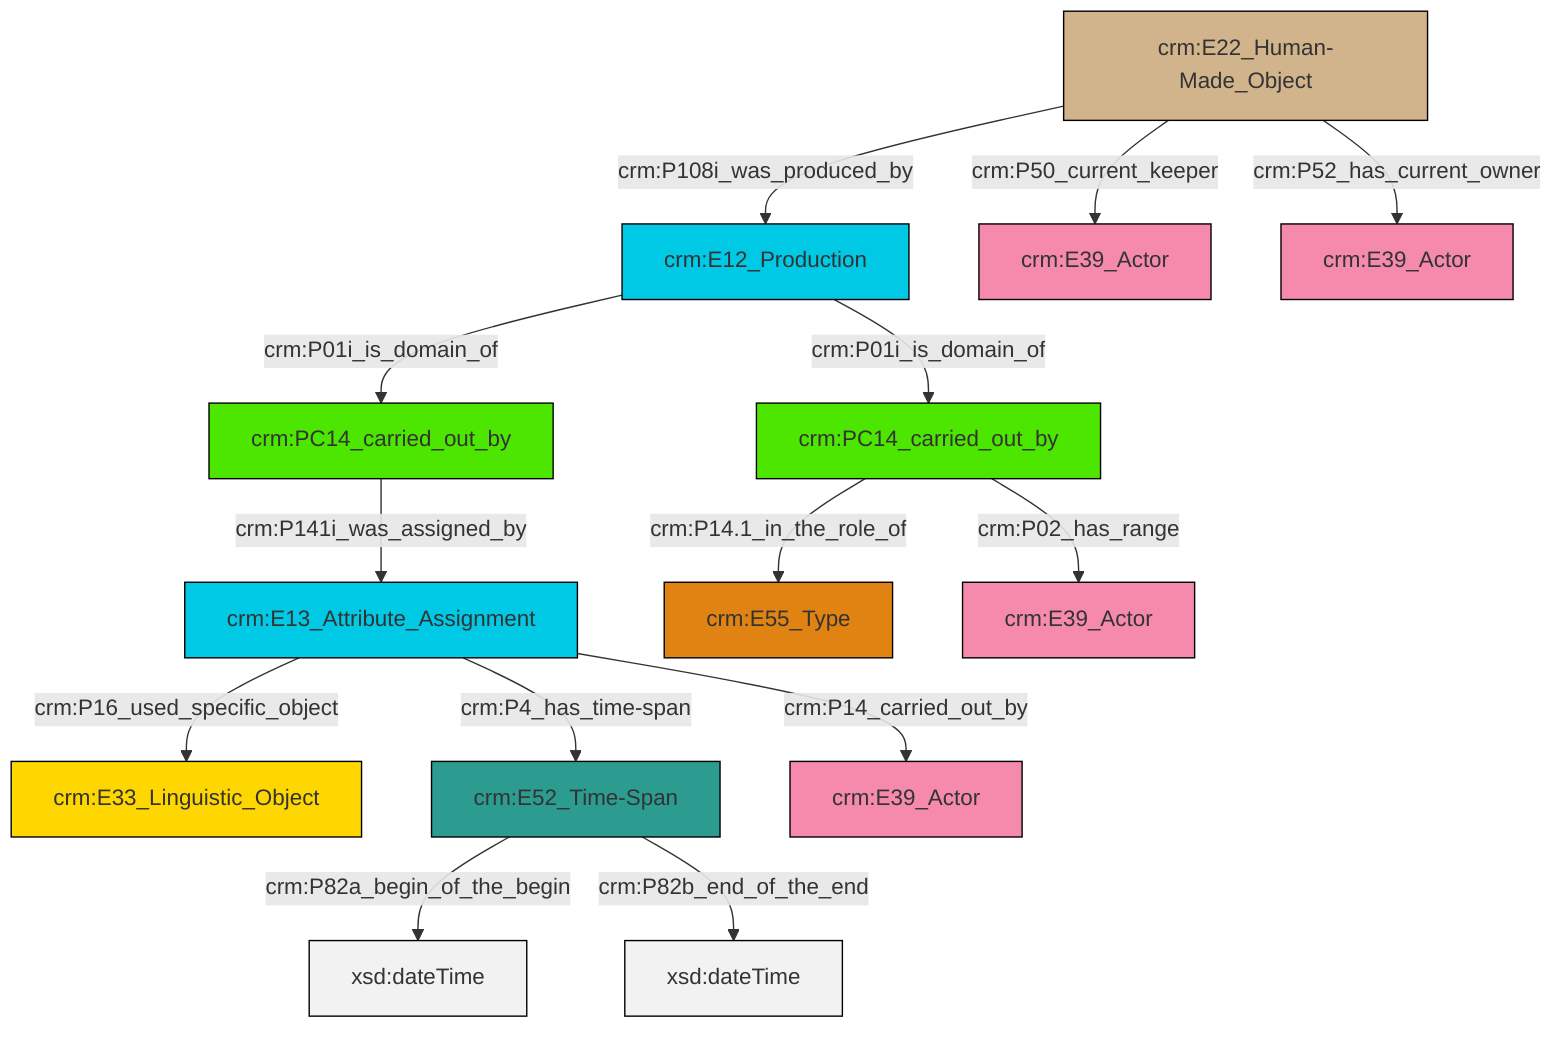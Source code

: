 graph TD
classDef Literal fill:#f2f2f2,stroke:#000000;
classDef CRM_Entity fill:#FFFFFF,stroke:#000000;
classDef Temporal_Entity fill:#00C9E6, stroke:#000000;
classDef Type fill:#E18312, stroke:#000000;
classDef Time-Span fill:#2C9C91, stroke:#000000;
classDef Appellation fill:#FFEB7F, stroke:#000000;
classDef Place fill:#008836, stroke:#000000;
classDef Persistent_Item fill:#B266B2, stroke:#000000;
classDef Conceptual_Object fill:#FFD700, stroke:#000000;
classDef Physical_Thing fill:#D2B48C, stroke:#000000;
classDef Actor fill:#f58aad, stroke:#000000;
classDef PC_Classes fill:#4ce600, stroke:#000000;
classDef Multi fill:#cccccc,stroke:#000000;

4["crm:E13_Attribute_Assignment"]:::Temporal_Entity -->|crm:P16_used_specific_object| 5["crm:E33_Linguistic_Object"]:::Conceptual_Object
0["crm:PC14_carried_out_by"]:::PC_Classes -->|crm:P141i_was_assigned_by| 4["crm:E13_Attribute_Assignment"]:::Temporal_Entity
2["crm:E12_Production"]:::Temporal_Entity -->|crm:P01i_is_domain_of| 0["crm:PC14_carried_out_by"]:::PC_Classes
10["crm:E22_Human-Made_Object"]:::Physical_Thing -->|crm:P50_current_keeper| 11["crm:E39_Actor"]:::Actor
8["crm:E52_Time-Span"]:::Time-Span -->|crm:P82a_begin_of_the_begin| 13[xsd:dateTime]:::Literal
10["crm:E22_Human-Made_Object"]:::Physical_Thing -->|crm:P52_has_current_owner| 20["crm:E39_Actor"]:::Actor
2["crm:E12_Production"]:::Temporal_Entity -->|crm:P01i_is_domain_of| 18["crm:PC14_carried_out_by"]:::PC_Classes
10["crm:E22_Human-Made_Object"]:::Physical_Thing -->|crm:P108i_was_produced_by| 2["crm:E12_Production"]:::Temporal_Entity
4["crm:E13_Attribute_Assignment"]:::Temporal_Entity -->|crm:P14_carried_out_by| 22["crm:E39_Actor"]:::Actor
4["crm:E13_Attribute_Assignment"]:::Temporal_Entity -->|crm:P4_has_time-span| 8["crm:E52_Time-Span"]:::Time-Span
18["crm:PC14_carried_out_by"]:::PC_Classes -->|crm:P14.1_in_the_role_of| 6["crm:E55_Type"]:::Type
8["crm:E52_Time-Span"]:::Time-Span -->|crm:P82b_end_of_the_end| 25[xsd:dateTime]:::Literal
18["crm:PC14_carried_out_by"]:::PC_Classes -->|crm:P02_has_range| 15["crm:E39_Actor"]:::Actor
